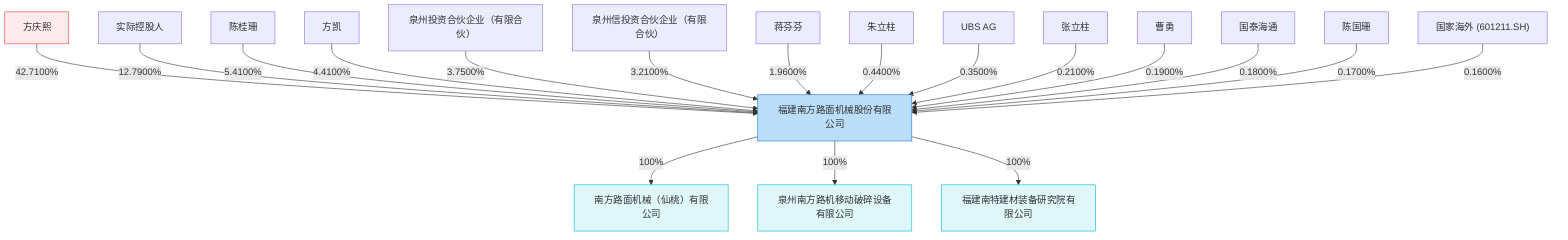 graph TD
    A["方庆熙"] -->|42.7100%| B["福建南方路面机械股份有限公司"]
    SH1["实际控股人"] -->|12.7900%| B
    SH2["陈桂珊"] -->|5.4100%| B
    SH3["方凯"] -->|4.4100%| B
    SH4["泉州投资合伙企业（有限合伙）"] -->|3.7500%| B
    SH5["泉州信投资合伙企业（有限合伙）"] -->|3.2100%| B
    SH6["蒋芬芬"] -->|1.9600%| B
    SH7["朱立柱"] -->|0.4400%| B
    SH8["UBS AG"] -->|0.3500%| B
    SH9["张立柱"] -->|0.2100%| B
    SH10["曹勇"] -->|0.1900%| B
    SH11["国泰海通"] -->|0.1800%| B
    SH12["陈国珊"] -->|0.1700%| B
    SH13["国家海外 (601211.SH)"] -->|0.1600%| B
    B -->|100%| SUB1["南方路面机械（仙桃）有限公司"]
    B -->|100%| SUB2["泉州南方路机移动破碎设备有限公司"]
    B -->|100%| SUB3["福建南特建材装备研究院有限公司"]

    classDef person fill:#ffebee,stroke:#f44336;
    classDef company fill:#bbdefb,stroke:#1976d2;
    classDef sub fill:#e0f7fa,stroke:#00bcd4;
    class A person
    class B company
    class SUB1 sub
    class SUB2 sub
    class SUB3 sub